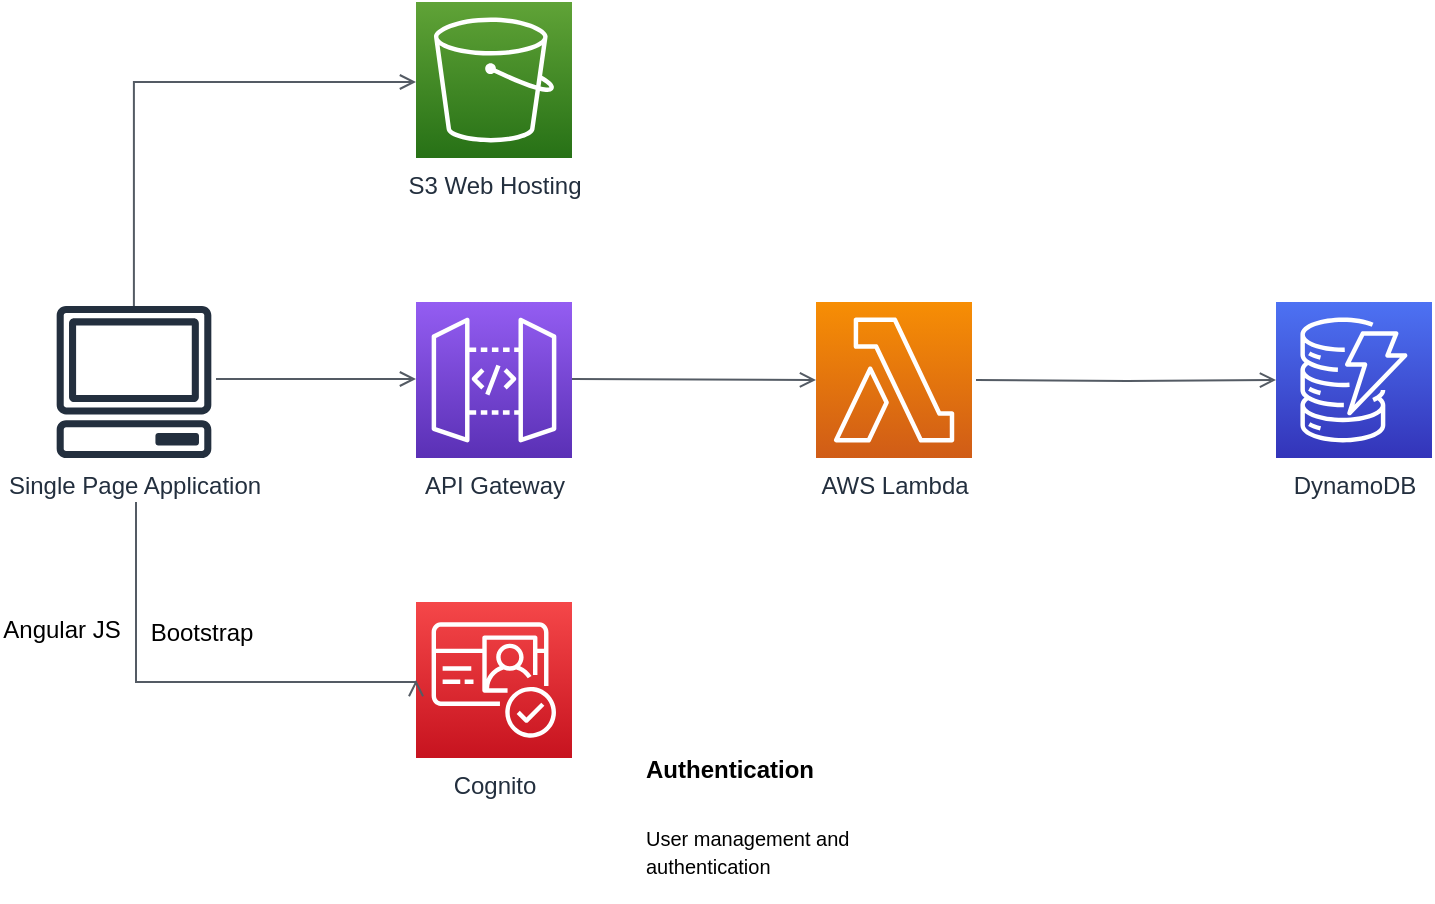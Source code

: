 <mxfile version="15.5.9" type="github"><diagram id="uOBcoEx0RQ9Ah0rJSAG_" name="Page-1"><mxGraphModel dx="1186" dy="741" grid="1" gridSize="10" guides="1" tooltips="1" connect="1" arrows="1" fold="1" page="1" pageScale="1" pageWidth="850" pageHeight="1100" math="0" shadow="0"><root><mxCell id="0"/><mxCell id="1" parent="0"/><mxCell id="T6nkdFIKNzQGxTxrTjog-1" value="S3 Web Hosting" style="sketch=0;points=[[0,0,0],[0.25,0,0],[0.5,0,0],[0.75,0,0],[1,0,0],[0,1,0],[0.25,1,0],[0.5,1,0],[0.75,1,0],[1,1,0],[0,0.25,0],[0,0.5,0],[0,0.75,0],[1,0.25,0],[1,0.5,0],[1,0.75,0]];outlineConnect=0;fontColor=#232F3E;gradientColor=#60A337;gradientDirection=north;fillColor=#277116;strokeColor=#ffffff;dashed=0;verticalLabelPosition=bottom;verticalAlign=top;align=center;html=1;fontSize=12;fontStyle=0;aspect=fixed;shape=mxgraph.aws4.resourceIcon;resIcon=mxgraph.aws4.s3;" vertex="1" parent="1"><mxGeometry x="270" y="110" width="78" height="78" as="geometry"/></mxCell><mxCell id="T6nkdFIKNzQGxTxrTjog-2" value="API Gateway" style="sketch=0;points=[[0,0,0],[0.25,0,0],[0.5,0,0],[0.75,0,0],[1,0,0],[0,1,0],[0.25,1,0],[0.5,1,0],[0.75,1,0],[1,1,0],[0,0.25,0],[0,0.5,0],[0,0.75,0],[1,0.25,0],[1,0.5,0],[1,0.75,0]];outlineConnect=0;fontColor=#232F3E;gradientColor=#945DF2;gradientDirection=north;fillColor=#5A30B5;strokeColor=#ffffff;dashed=0;verticalLabelPosition=bottom;verticalAlign=top;align=center;html=1;fontSize=12;fontStyle=0;aspect=fixed;shape=mxgraph.aws4.resourceIcon;resIcon=mxgraph.aws4.api_gateway;" vertex="1" parent="1"><mxGeometry x="270" y="260" width="78" height="78" as="geometry"/></mxCell><mxCell id="T6nkdFIKNzQGxTxrTjog-3" value="AWS Lambda" style="sketch=0;points=[[0,0,0],[0.25,0,0],[0.5,0,0],[0.75,0,0],[1,0,0],[0,1,0],[0.25,1,0],[0.5,1,0],[0.75,1,0],[1,1,0],[0,0.25,0],[0,0.5,0],[0,0.75,0],[1,0.25,0],[1,0.5,0],[1,0.75,0]];outlineConnect=0;fontColor=#232F3E;gradientColor=#F78E04;gradientDirection=north;fillColor=#D05C17;strokeColor=#ffffff;dashed=0;verticalLabelPosition=bottom;verticalAlign=top;align=center;html=1;fontSize=12;fontStyle=0;aspect=fixed;shape=mxgraph.aws4.resourceIcon;resIcon=mxgraph.aws4.lambda;" vertex="1" parent="1"><mxGeometry x="470" y="260" width="78" height="78" as="geometry"/></mxCell><mxCell id="T6nkdFIKNzQGxTxrTjog-4" value="DynamoDB" style="sketch=0;points=[[0,0,0],[0.25,0,0],[0.5,0,0],[0.75,0,0],[1,0,0],[0,1,0],[0.25,1,0],[0.5,1,0],[0.75,1,0],[1,1,0],[0,0.25,0],[0,0.5,0],[0,0.75,0],[1,0.25,0],[1,0.5,0],[1,0.75,0]];outlineConnect=0;fontColor=#232F3E;gradientColor=#4D72F3;gradientDirection=north;fillColor=#3334B9;strokeColor=#ffffff;dashed=0;verticalLabelPosition=bottom;verticalAlign=top;align=center;html=1;fontSize=12;fontStyle=0;aspect=fixed;shape=mxgraph.aws4.resourceIcon;resIcon=mxgraph.aws4.dynamodb;" vertex="1" parent="1"><mxGeometry x="700" y="260" width="78" height="78" as="geometry"/></mxCell><mxCell id="T6nkdFIKNzQGxTxrTjog-5" value="Cognito" style="sketch=0;points=[[0,0,0],[0.25,0,0],[0.5,0,0],[0.75,0,0],[1,0,0],[0,1,0],[0.25,1,0],[0.5,1,0],[0.75,1,0],[1,1,0],[0,0.25,0],[0,0.5,0],[0,0.75,0],[1,0.25,0],[1,0.5,0],[1,0.75,0]];outlineConnect=0;fontColor=#232F3E;gradientColor=#F54749;gradientDirection=north;fillColor=#C7131F;strokeColor=#ffffff;dashed=0;verticalLabelPosition=bottom;verticalAlign=top;align=center;html=1;fontSize=12;fontStyle=0;aspect=fixed;shape=mxgraph.aws4.resourceIcon;resIcon=mxgraph.aws4.cognito;" vertex="1" parent="1"><mxGeometry x="270" y="410" width="78" height="78" as="geometry"/></mxCell><mxCell id="T6nkdFIKNzQGxTxrTjog-6" value="" style="edgeStyle=orthogonalEdgeStyle;html=1;endArrow=open;elbow=vertical;startArrow=none;endFill=0;strokeColor=#545B64;rounded=0;" edge="1" parent="1" source="T6nkdFIKNzQGxTxrTjog-7"><mxGeometry width="100" relative="1" as="geometry"><mxPoint x="168" y="150" as="sourcePoint"/><mxPoint x="270" y="150" as="targetPoint"/><Array as="points"><mxPoint x="129" y="150"/></Array></mxGeometry></mxCell><mxCell id="T6nkdFIKNzQGxTxrTjog-7" value="Single Page Application" style="sketch=0;outlineConnect=0;fontColor=#232F3E;gradientColor=none;fillColor=#232F3E;strokeColor=none;dashed=0;verticalLabelPosition=bottom;verticalAlign=top;align=center;html=1;fontSize=12;fontStyle=0;aspect=fixed;pointerEvents=1;shape=mxgraph.aws4.client;" vertex="1" parent="1"><mxGeometry x="90" y="262" width="78" height="76" as="geometry"/></mxCell><mxCell id="T6nkdFIKNzQGxTxrTjog-8" value="Angular JS" style="shape=image;verticalLabelPosition=bottom;labelBackgroundColor=#ffffff;verticalAlign=top;aspect=fixed;imageAspect=0;image=https://upload.wikimedia.org/wikipedia/commons/thumb/c/cf/Angular_full_color_logo.svg/2048px-Angular_full_color_logo.svg.png;" vertex="1" parent="1"><mxGeometry x="73" y="370" width="40" height="40" as="geometry"/></mxCell><mxCell id="T6nkdFIKNzQGxTxrTjog-9" value="Bootstrap" style="shape=image;verticalLabelPosition=bottom;labelBackgroundColor=#ffffff;verticalAlign=top;aspect=fixed;imageAspect=0;image=https://download.logo.wine/logo/Bootstrap_(front-end_framework)/Bootstrap_(front-end_framework)-Logo.wine.png;" vertex="1" parent="1"><mxGeometry x="128" y="365" width="70" height="46.71" as="geometry"/></mxCell><mxCell id="T6nkdFIKNzQGxTxrTjog-10" value="" style="edgeStyle=orthogonalEdgeStyle;html=1;endArrow=open;elbow=vertical;startArrow=none;endFill=0;strokeColor=#545B64;rounded=0;entryX=0;entryY=0.5;entryDx=0;entryDy=0;entryPerimeter=0;" edge="1" parent="1" target="T6nkdFIKNzQGxTxrTjog-5"><mxGeometry width="100" relative="1" as="geometry"><mxPoint x="130" y="360" as="sourcePoint"/><mxPoint x="260" y="450" as="targetPoint"/><Array as="points"><mxPoint x="130" y="450"/></Array></mxGeometry></mxCell><mxCell id="T6nkdFIKNzQGxTxrTjog-12" value="" style="edgeStyle=orthogonalEdgeStyle;html=1;endArrow=open;elbow=vertical;startArrow=none;endFill=0;strokeColor=#545B64;rounded=0;" edge="1" parent="1"><mxGeometry width="100" relative="1" as="geometry"><mxPoint x="170" y="298.5" as="sourcePoint"/><mxPoint x="270" y="298.5" as="targetPoint"/></mxGeometry></mxCell><mxCell id="T6nkdFIKNzQGxTxrTjog-14" value="" style="edgeStyle=orthogonalEdgeStyle;html=1;endArrow=open;elbow=vertical;startArrow=none;endFill=0;strokeColor=#545B64;rounded=0;entryX=0;entryY=0.5;entryDx=0;entryDy=0;entryPerimeter=0;" edge="1" parent="1" target="T6nkdFIKNzQGxTxrTjog-3"><mxGeometry width="100" relative="1" as="geometry"><mxPoint x="348" y="298.5" as="sourcePoint"/><mxPoint x="448" y="298.5" as="targetPoint"/></mxGeometry></mxCell><mxCell id="T6nkdFIKNzQGxTxrTjog-15" value="" style="edgeStyle=orthogonalEdgeStyle;html=1;endArrow=open;elbow=vertical;startArrow=none;endFill=0;strokeColor=#545B64;rounded=0;entryX=0;entryY=0.5;entryDx=0;entryDy=0;entryPerimeter=0;" edge="1" parent="1" target="T6nkdFIKNzQGxTxrTjog-4"><mxGeometry width="100" relative="1" as="geometry"><mxPoint x="550" y="299" as="sourcePoint"/><mxPoint x="655" y="298.5" as="targetPoint"/></mxGeometry></mxCell><mxCell id="T6nkdFIKNzQGxTxrTjog-16" value="&lt;h1&gt;&lt;font style=&quot;font-size: 12px&quot;&gt;Authentication&lt;/font&gt;&lt;/h1&gt;&lt;div&gt;&lt;font style=&quot;font-size: 10px&quot;&gt;User management and authentication&lt;/font&gt;&lt;/div&gt;" style="text;html=1;strokeColor=none;fillColor=none;spacing=5;spacingTop=-20;whiteSpace=wrap;overflow=hidden;rounded=0;" vertex="1" parent="1"><mxGeometry x="380" y="470" width="120" height="90" as="geometry"/></mxCell></root></mxGraphModel></diagram></mxfile>